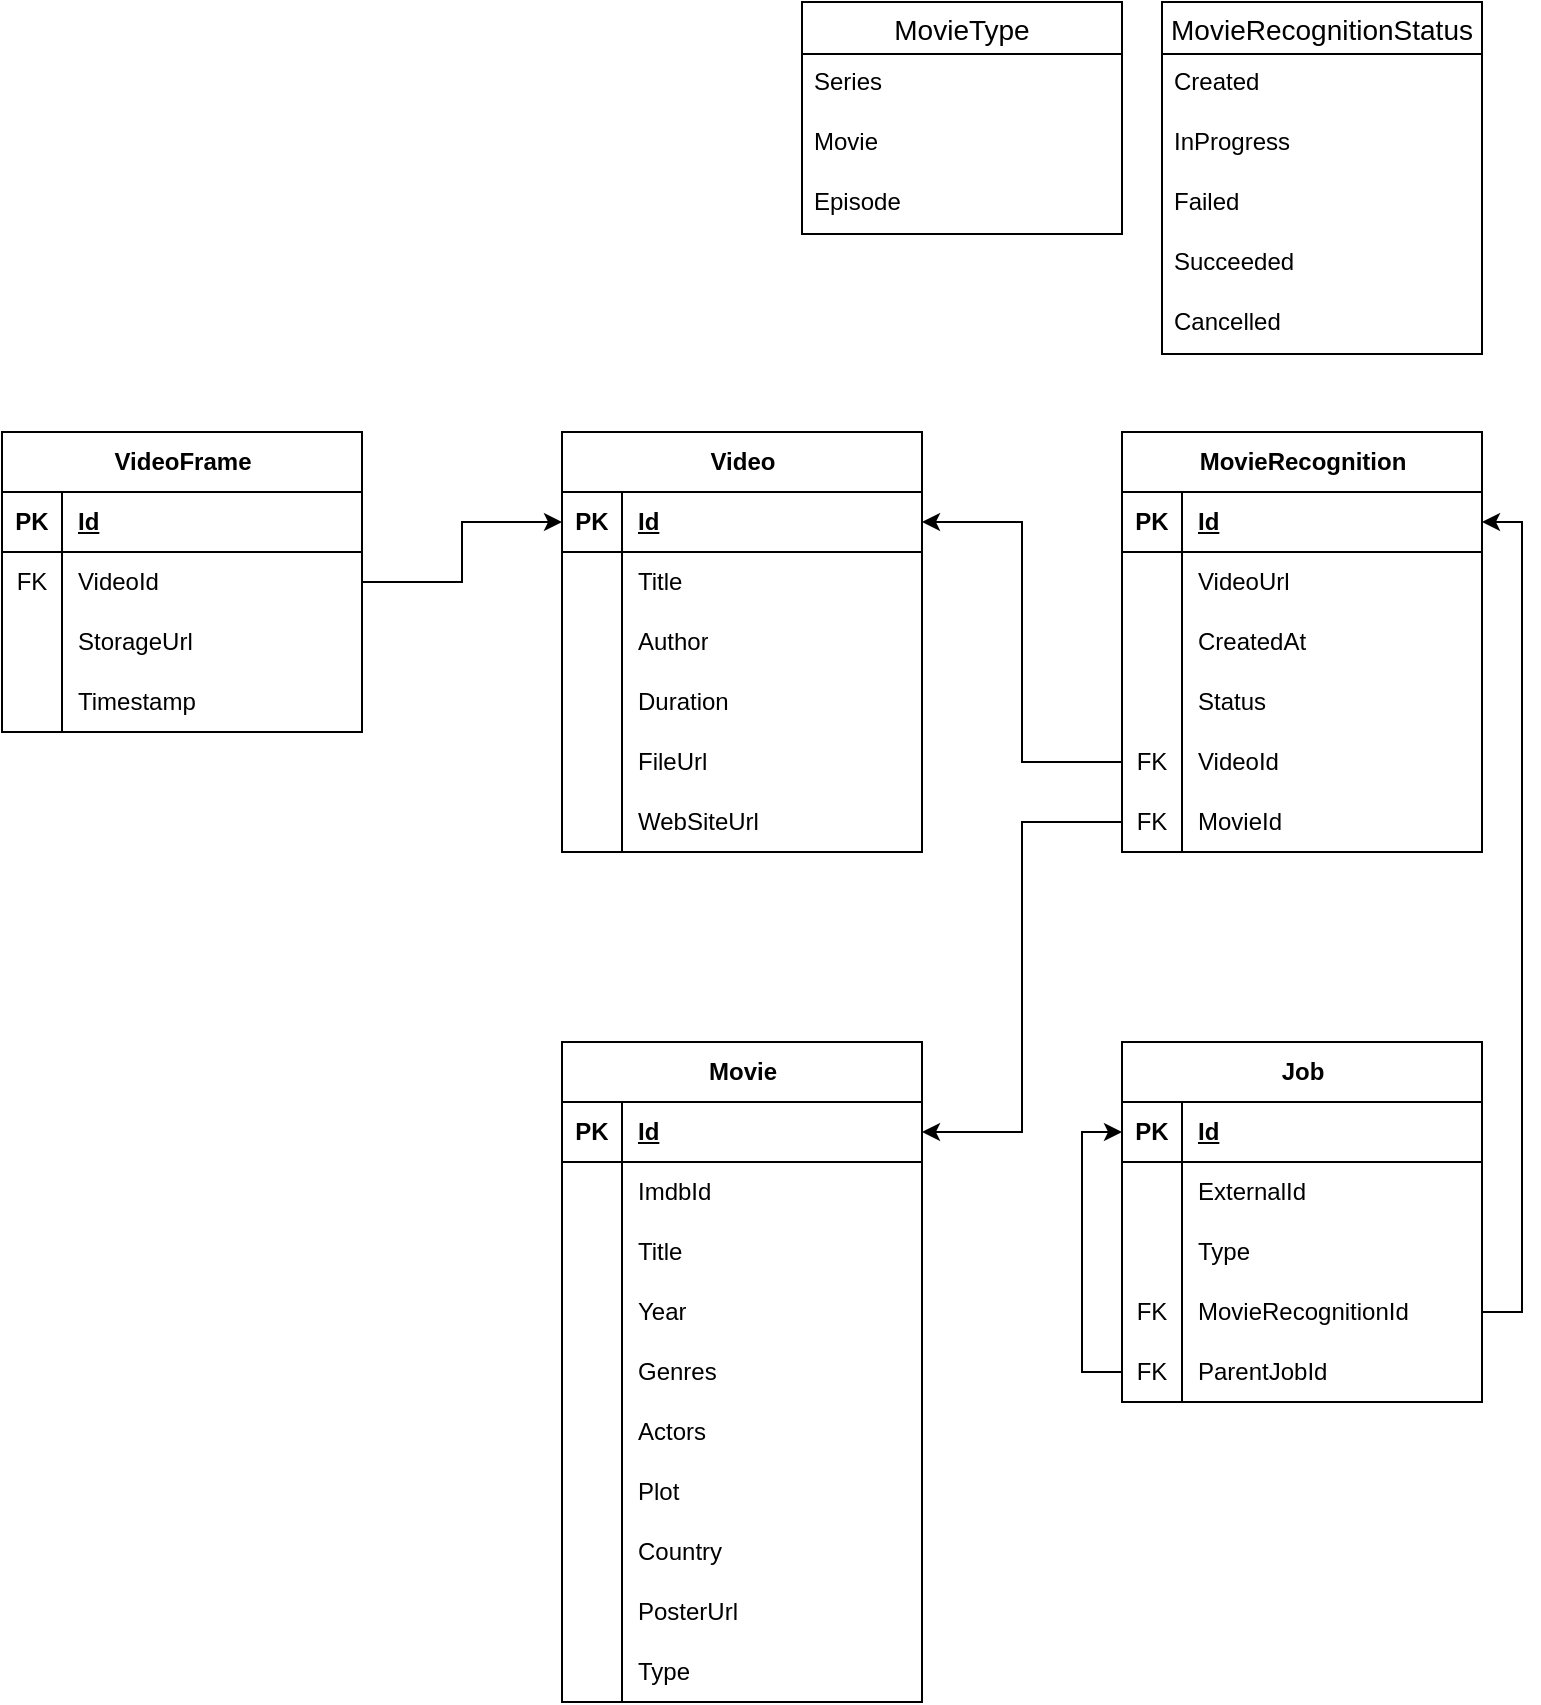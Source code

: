 <mxfile version="20.5.3" type="embed"><diagram name="Страница — 1" id="CAsgM6l40m8NJB2v-q05"><mxGraphModel dx="880" dy="710" grid="1" gridSize="10" guides="1" tooltips="1" connect="1" arrows="1" fold="1" page="1" pageScale="1" pageWidth="827" pageHeight="1169" math="0" shadow="0"><root><mxCell id="0"/><mxCell id="1" parent="0"/><mxCell id="mqxIXZLk6opkok2R7eWb-24" value="Video" style="shape=table;startSize=30;container=1;collapsible=1;childLayout=tableLayout;fixedRows=1;rowLines=0;fontStyle=1;align=center;resizeLast=1;html=1;" parent="1" vertex="1"><mxGeometry x="310" y="225" width="180" height="210" as="geometry"/></mxCell><mxCell id="mqxIXZLk6opkok2R7eWb-25" value="" style="shape=tableRow;horizontal=0;startSize=0;swimlaneHead=0;swimlaneBody=0;fillColor=none;collapsible=0;dropTarget=0;points=[[0,0.5],[1,0.5]];portConstraint=eastwest;top=0;left=0;right=0;bottom=1;" parent="mqxIXZLk6opkok2R7eWb-24" vertex="1"><mxGeometry y="30" width="180" height="30" as="geometry"/></mxCell><mxCell id="mqxIXZLk6opkok2R7eWb-26" value="PK" style="shape=partialRectangle;connectable=0;fillColor=none;top=0;left=0;bottom=0;right=0;fontStyle=1;overflow=hidden;whiteSpace=wrap;html=1;" parent="mqxIXZLk6opkok2R7eWb-25" vertex="1"><mxGeometry width="30" height="30" as="geometry"><mxRectangle width="30" height="30" as="alternateBounds"/></mxGeometry></mxCell><mxCell id="mqxIXZLk6opkok2R7eWb-27" value="Id" style="shape=partialRectangle;connectable=0;fillColor=none;top=0;left=0;bottom=0;right=0;align=left;spacingLeft=6;fontStyle=5;overflow=hidden;whiteSpace=wrap;html=1;" parent="mqxIXZLk6opkok2R7eWb-25" vertex="1"><mxGeometry x="30" width="150" height="30" as="geometry"><mxRectangle width="150" height="30" as="alternateBounds"/></mxGeometry></mxCell><mxCell id="mqxIXZLk6opkok2R7eWb-28" value="" style="shape=tableRow;horizontal=0;startSize=0;swimlaneHead=0;swimlaneBody=0;fillColor=none;collapsible=0;dropTarget=0;points=[[0,0.5],[1,0.5]];portConstraint=eastwest;top=0;left=0;right=0;bottom=0;" parent="mqxIXZLk6opkok2R7eWb-24" vertex="1"><mxGeometry y="60" width="180" height="30" as="geometry"/></mxCell><mxCell id="mqxIXZLk6opkok2R7eWb-29" value="" style="shape=partialRectangle;connectable=0;fillColor=none;top=0;left=0;bottom=0;right=0;editable=1;overflow=hidden;whiteSpace=wrap;html=1;" parent="mqxIXZLk6opkok2R7eWb-28" vertex="1"><mxGeometry width="30" height="30" as="geometry"><mxRectangle width="30" height="30" as="alternateBounds"/></mxGeometry></mxCell><mxCell id="mqxIXZLk6opkok2R7eWb-30" value="Title" style="shape=partialRectangle;connectable=0;fillColor=none;top=0;left=0;bottom=0;right=0;align=left;spacingLeft=6;overflow=hidden;whiteSpace=wrap;html=1;" parent="mqxIXZLk6opkok2R7eWb-28" vertex="1"><mxGeometry x="30" width="150" height="30" as="geometry"><mxRectangle width="150" height="30" as="alternateBounds"/></mxGeometry></mxCell><mxCell id="mqxIXZLk6opkok2R7eWb-31" value="" style="shape=tableRow;horizontal=0;startSize=0;swimlaneHead=0;swimlaneBody=0;fillColor=none;collapsible=0;dropTarget=0;points=[[0,0.5],[1,0.5]];portConstraint=eastwest;top=0;left=0;right=0;bottom=0;" parent="mqxIXZLk6opkok2R7eWb-24" vertex="1"><mxGeometry y="90" width="180" height="30" as="geometry"/></mxCell><mxCell id="mqxIXZLk6opkok2R7eWb-32" value="" style="shape=partialRectangle;connectable=0;fillColor=none;top=0;left=0;bottom=0;right=0;editable=1;overflow=hidden;whiteSpace=wrap;html=1;" parent="mqxIXZLk6opkok2R7eWb-31" vertex="1"><mxGeometry width="30" height="30" as="geometry"><mxRectangle width="30" height="30" as="alternateBounds"/></mxGeometry></mxCell><mxCell id="mqxIXZLk6opkok2R7eWb-33" value="Author" style="shape=partialRectangle;connectable=0;fillColor=none;top=0;left=0;bottom=0;right=0;align=left;spacingLeft=6;overflow=hidden;whiteSpace=wrap;html=1;" parent="mqxIXZLk6opkok2R7eWb-31" vertex="1"><mxGeometry x="30" width="150" height="30" as="geometry"><mxRectangle width="150" height="30" as="alternateBounds"/></mxGeometry></mxCell><mxCell id="mqxIXZLk6opkok2R7eWb-34" value="" style="shape=tableRow;horizontal=0;startSize=0;swimlaneHead=0;swimlaneBody=0;fillColor=none;collapsible=0;dropTarget=0;points=[[0,0.5],[1,0.5]];portConstraint=eastwest;top=0;left=0;right=0;bottom=0;" parent="mqxIXZLk6opkok2R7eWb-24" vertex="1"><mxGeometry y="120" width="180" height="30" as="geometry"/></mxCell><mxCell id="mqxIXZLk6opkok2R7eWb-35" value="" style="shape=partialRectangle;connectable=0;fillColor=none;top=0;left=0;bottom=0;right=0;editable=1;overflow=hidden;whiteSpace=wrap;html=1;" parent="mqxIXZLk6opkok2R7eWb-34" vertex="1"><mxGeometry width="30" height="30" as="geometry"><mxRectangle width="30" height="30" as="alternateBounds"/></mxGeometry></mxCell><mxCell id="mqxIXZLk6opkok2R7eWb-36" value="Duration" style="shape=partialRectangle;connectable=0;fillColor=none;top=0;left=0;bottom=0;right=0;align=left;spacingLeft=6;overflow=hidden;whiteSpace=wrap;html=1;" parent="mqxIXZLk6opkok2R7eWb-34" vertex="1"><mxGeometry x="30" width="150" height="30" as="geometry"><mxRectangle width="150" height="30" as="alternateBounds"/></mxGeometry></mxCell><mxCell id="mqxIXZLk6opkok2R7eWb-37" value="" style="shape=tableRow;horizontal=0;startSize=0;swimlaneHead=0;swimlaneBody=0;fillColor=none;collapsible=0;dropTarget=0;points=[[0,0.5],[1,0.5]];portConstraint=eastwest;top=0;left=0;right=0;bottom=0;" parent="mqxIXZLk6opkok2R7eWb-24" vertex="1"><mxGeometry y="150" width="180" height="30" as="geometry"/></mxCell><mxCell id="mqxIXZLk6opkok2R7eWb-38" value="" style="shape=partialRectangle;connectable=0;fillColor=none;top=0;left=0;bottom=0;right=0;editable=1;overflow=hidden;whiteSpace=wrap;html=1;" parent="mqxIXZLk6opkok2R7eWb-37" vertex="1"><mxGeometry width="30" height="30" as="geometry"><mxRectangle width="30" height="30" as="alternateBounds"/></mxGeometry></mxCell><mxCell id="mqxIXZLk6opkok2R7eWb-39" value="FileUrl" style="shape=partialRectangle;connectable=0;fillColor=none;top=0;left=0;bottom=0;right=0;align=left;spacingLeft=6;overflow=hidden;whiteSpace=wrap;html=1;" parent="mqxIXZLk6opkok2R7eWb-37" vertex="1"><mxGeometry x="30" width="150" height="30" as="geometry"><mxRectangle width="150" height="30" as="alternateBounds"/></mxGeometry></mxCell><mxCell id="mqxIXZLk6opkok2R7eWb-40" value="" style="shape=tableRow;horizontal=0;startSize=0;swimlaneHead=0;swimlaneBody=0;fillColor=none;collapsible=0;dropTarget=0;points=[[0,0.5],[1,0.5]];portConstraint=eastwest;top=0;left=0;right=0;bottom=0;" parent="mqxIXZLk6opkok2R7eWb-24" vertex="1"><mxGeometry y="180" width="180" height="30" as="geometry"/></mxCell><mxCell id="mqxIXZLk6opkok2R7eWb-41" value="" style="shape=partialRectangle;connectable=0;fillColor=none;top=0;left=0;bottom=0;right=0;editable=1;overflow=hidden;whiteSpace=wrap;html=1;" parent="mqxIXZLk6opkok2R7eWb-40" vertex="1"><mxGeometry width="30" height="30" as="geometry"><mxRectangle width="30" height="30" as="alternateBounds"/></mxGeometry></mxCell><mxCell id="mqxIXZLk6opkok2R7eWb-42" value="WebSiteUrl" style="shape=partialRectangle;connectable=0;fillColor=none;top=0;left=0;bottom=0;right=0;align=left;spacingLeft=6;overflow=hidden;whiteSpace=wrap;html=1;" parent="mqxIXZLk6opkok2R7eWb-40" vertex="1"><mxGeometry x="30" width="150" height="30" as="geometry"><mxRectangle width="150" height="30" as="alternateBounds"/></mxGeometry></mxCell><mxCell id="mqxIXZLk6opkok2R7eWb-1" value="MovieRecognition" style="shape=table;startSize=30;container=1;collapsible=1;childLayout=tableLayout;fixedRows=1;rowLines=0;fontStyle=1;align=center;resizeLast=1;html=1;" parent="1" vertex="1"><mxGeometry x="590" y="225" width="180" height="210" as="geometry"/></mxCell><mxCell id="mqxIXZLk6opkok2R7eWb-2" value="" style="shape=tableRow;horizontal=0;startSize=0;swimlaneHead=0;swimlaneBody=0;fillColor=none;collapsible=0;dropTarget=0;points=[[0,0.5],[1,0.5]];portConstraint=eastwest;top=0;left=0;right=0;bottom=1;" parent="mqxIXZLk6opkok2R7eWb-1" vertex="1"><mxGeometry y="30" width="180" height="30" as="geometry"/></mxCell><mxCell id="mqxIXZLk6opkok2R7eWb-3" value="PK" style="shape=partialRectangle;connectable=0;fillColor=none;top=0;left=0;bottom=0;right=0;fontStyle=1;overflow=hidden;whiteSpace=wrap;html=1;" parent="mqxIXZLk6opkok2R7eWb-2" vertex="1"><mxGeometry width="30" height="30" as="geometry"><mxRectangle width="30" height="30" as="alternateBounds"/></mxGeometry></mxCell><mxCell id="mqxIXZLk6opkok2R7eWb-4" value="Id" style="shape=partialRectangle;connectable=0;fillColor=none;top=0;left=0;bottom=0;right=0;align=left;spacingLeft=6;fontStyle=5;overflow=hidden;whiteSpace=wrap;html=1;" parent="mqxIXZLk6opkok2R7eWb-2" vertex="1"><mxGeometry x="30" width="150" height="30" as="geometry"><mxRectangle width="150" height="30" as="alternateBounds"/></mxGeometry></mxCell><mxCell id="mqxIXZLk6opkok2R7eWb-5" value="" style="shape=tableRow;horizontal=0;startSize=0;swimlaneHead=0;swimlaneBody=0;fillColor=none;collapsible=0;dropTarget=0;points=[[0,0.5],[1,0.5]];portConstraint=eastwest;top=0;left=0;right=0;bottom=0;" parent="mqxIXZLk6opkok2R7eWb-1" vertex="1"><mxGeometry y="60" width="180" height="30" as="geometry"/></mxCell><mxCell id="mqxIXZLk6opkok2R7eWb-6" value="" style="shape=partialRectangle;connectable=0;fillColor=none;top=0;left=0;bottom=0;right=0;editable=1;overflow=hidden;whiteSpace=wrap;html=1;" parent="mqxIXZLk6opkok2R7eWb-5" vertex="1"><mxGeometry width="30" height="30" as="geometry"><mxRectangle width="30" height="30" as="alternateBounds"/></mxGeometry></mxCell><mxCell id="mqxIXZLk6opkok2R7eWb-7" value="VideoUrl" style="shape=partialRectangle;connectable=0;fillColor=none;top=0;left=0;bottom=0;right=0;align=left;spacingLeft=6;overflow=hidden;whiteSpace=wrap;html=1;" parent="mqxIXZLk6opkok2R7eWb-5" vertex="1"><mxGeometry x="30" width="150" height="30" as="geometry"><mxRectangle width="150" height="30" as="alternateBounds"/></mxGeometry></mxCell><mxCell id="mqxIXZLk6opkok2R7eWb-8" value="" style="shape=tableRow;horizontal=0;startSize=0;swimlaneHead=0;swimlaneBody=0;fillColor=none;collapsible=0;dropTarget=0;points=[[0,0.5],[1,0.5]];portConstraint=eastwest;top=0;left=0;right=0;bottom=0;" parent="mqxIXZLk6opkok2R7eWb-1" vertex="1"><mxGeometry y="90" width="180" height="30" as="geometry"/></mxCell><mxCell id="mqxIXZLk6opkok2R7eWb-9" value="" style="shape=partialRectangle;connectable=0;fillColor=none;top=0;left=0;bottom=0;right=0;editable=1;overflow=hidden;whiteSpace=wrap;html=1;" parent="mqxIXZLk6opkok2R7eWb-8" vertex="1"><mxGeometry width="30" height="30" as="geometry"><mxRectangle width="30" height="30" as="alternateBounds"/></mxGeometry></mxCell><mxCell id="mqxIXZLk6opkok2R7eWb-10" value="CreatedAt" style="shape=partialRectangle;connectable=0;fillColor=none;top=0;left=0;bottom=0;right=0;align=left;spacingLeft=6;overflow=hidden;whiteSpace=wrap;html=1;" parent="mqxIXZLk6opkok2R7eWb-8" vertex="1"><mxGeometry x="30" width="150" height="30" as="geometry"><mxRectangle width="150" height="30" as="alternateBounds"/></mxGeometry></mxCell><mxCell id="mqxIXZLk6opkok2R7eWb-11" value="" style="shape=tableRow;horizontal=0;startSize=0;swimlaneHead=0;swimlaneBody=0;fillColor=none;collapsible=0;dropTarget=0;points=[[0,0.5],[1,0.5]];portConstraint=eastwest;top=0;left=0;right=0;bottom=0;" parent="mqxIXZLk6opkok2R7eWb-1" vertex="1"><mxGeometry y="120" width="180" height="30" as="geometry"/></mxCell><mxCell id="mqxIXZLk6opkok2R7eWb-12" value="" style="shape=partialRectangle;connectable=0;fillColor=none;top=0;left=0;bottom=0;right=0;editable=1;overflow=hidden;whiteSpace=wrap;html=1;" parent="mqxIXZLk6opkok2R7eWb-11" vertex="1"><mxGeometry width="30" height="30" as="geometry"><mxRectangle width="30" height="30" as="alternateBounds"/></mxGeometry></mxCell><mxCell id="mqxIXZLk6opkok2R7eWb-13" value="Status" style="shape=partialRectangle;connectable=0;fillColor=none;top=0;left=0;bottom=0;right=0;align=left;spacingLeft=6;overflow=hidden;whiteSpace=wrap;html=1;" parent="mqxIXZLk6opkok2R7eWb-11" vertex="1"><mxGeometry x="30" width="150" height="30" as="geometry"><mxRectangle width="150" height="30" as="alternateBounds"/></mxGeometry></mxCell><mxCell id="mqxIXZLk6opkok2R7eWb-43" value="" style="shape=tableRow;horizontal=0;startSize=0;swimlaneHead=0;swimlaneBody=0;fillColor=none;collapsible=0;dropTarget=0;points=[[0,0.5],[1,0.5]];portConstraint=eastwest;top=0;left=0;right=0;bottom=0;" parent="mqxIXZLk6opkok2R7eWb-1" vertex="1"><mxGeometry y="150" width="180" height="30" as="geometry"/></mxCell><mxCell id="mqxIXZLk6opkok2R7eWb-44" value="FK" style="shape=partialRectangle;connectable=0;fillColor=none;top=0;left=0;bottom=0;right=0;editable=1;overflow=hidden;whiteSpace=wrap;html=1;" parent="mqxIXZLk6opkok2R7eWb-43" vertex="1"><mxGeometry width="30" height="30" as="geometry"><mxRectangle width="30" height="30" as="alternateBounds"/></mxGeometry></mxCell><mxCell id="mqxIXZLk6opkok2R7eWb-45" value="VideoId" style="shape=partialRectangle;connectable=0;fillColor=none;top=0;left=0;bottom=0;right=0;align=left;spacingLeft=6;overflow=hidden;whiteSpace=wrap;html=1;" parent="mqxIXZLk6opkok2R7eWb-43" vertex="1"><mxGeometry x="30" width="150" height="30" as="geometry"><mxRectangle width="150" height="30" as="alternateBounds"/></mxGeometry></mxCell><mxCell id="mqxIXZLk6opkok2R7eWb-98" value="" style="shape=tableRow;horizontal=0;startSize=0;swimlaneHead=0;swimlaneBody=0;fillColor=none;collapsible=0;dropTarget=0;points=[[0,0.5],[1,0.5]];portConstraint=eastwest;top=0;left=0;right=0;bottom=0;" parent="mqxIXZLk6opkok2R7eWb-1" vertex="1"><mxGeometry y="180" width="180" height="30" as="geometry"/></mxCell><mxCell id="mqxIXZLk6opkok2R7eWb-99" value="FK" style="shape=partialRectangle;connectable=0;fillColor=none;top=0;left=0;bottom=0;right=0;editable=1;overflow=hidden;whiteSpace=wrap;html=1;" parent="mqxIXZLk6opkok2R7eWb-98" vertex="1"><mxGeometry width="30" height="30" as="geometry"><mxRectangle width="30" height="30" as="alternateBounds"/></mxGeometry></mxCell><mxCell id="mqxIXZLk6opkok2R7eWb-100" value="MovieId" style="shape=partialRectangle;connectable=0;fillColor=none;top=0;left=0;bottom=0;right=0;align=left;spacingLeft=6;overflow=hidden;whiteSpace=wrap;html=1;" parent="mqxIXZLk6opkok2R7eWb-98" vertex="1"><mxGeometry x="30" width="150" height="30" as="geometry"><mxRectangle width="150" height="30" as="alternateBounds"/></mxGeometry></mxCell><mxCell id="mqxIXZLk6opkok2R7eWb-14" value="MovieRecognitionStatus" style="swimlane;fontStyle=0;childLayout=stackLayout;horizontal=1;startSize=26;horizontalStack=0;resizeParent=1;resizeParentMax=0;resizeLast=0;collapsible=1;marginBottom=0;align=center;fontSize=14;" parent="1" vertex="1"><mxGeometry x="610" y="10" width="160" height="176" as="geometry"><mxRectangle x="585" y="100" width="190" height="30" as="alternateBounds"/></mxGeometry></mxCell><mxCell id="mqxIXZLk6opkok2R7eWb-15" value="Created" style="text;strokeColor=none;fillColor=none;spacingLeft=4;spacingRight=4;overflow=hidden;rotatable=0;points=[[0,0.5],[1,0.5]];portConstraint=eastwest;fontSize=12;whiteSpace=wrap;html=1;" parent="mqxIXZLk6opkok2R7eWb-14" vertex="1"><mxGeometry y="26" width="160" height="30" as="geometry"/></mxCell><mxCell id="mqxIXZLk6opkok2R7eWb-16" value="InProgress" style="text;strokeColor=none;fillColor=none;spacingLeft=4;spacingRight=4;overflow=hidden;rotatable=0;points=[[0,0.5],[1,0.5]];portConstraint=eastwest;fontSize=12;whiteSpace=wrap;html=1;" parent="mqxIXZLk6opkok2R7eWb-14" vertex="1"><mxGeometry y="56" width="160" height="30" as="geometry"/></mxCell><mxCell id="mqxIXZLk6opkok2R7eWb-17" value="Failed" style="text;strokeColor=none;fillColor=none;spacingLeft=4;spacingRight=4;overflow=hidden;rotatable=0;points=[[0,0.5],[1,0.5]];portConstraint=eastwest;fontSize=12;whiteSpace=wrap;html=1;" parent="mqxIXZLk6opkok2R7eWb-14" vertex="1"><mxGeometry y="86" width="160" height="30" as="geometry"/></mxCell><mxCell id="mqxIXZLk6opkok2R7eWb-18" value="Succeeded" style="text;strokeColor=none;fillColor=none;spacingLeft=4;spacingRight=4;overflow=hidden;rotatable=0;points=[[0,0.5],[1,0.5]];portConstraint=eastwest;fontSize=12;whiteSpace=wrap;html=1;" parent="mqxIXZLk6opkok2R7eWb-14" vertex="1"><mxGeometry y="116" width="160" height="30" as="geometry"/></mxCell><mxCell id="mqxIXZLk6opkok2R7eWb-19" value="Cancelled" style="text;strokeColor=none;fillColor=none;spacingLeft=4;spacingRight=4;overflow=hidden;rotatable=0;points=[[0,0.5],[1,0.5]];portConstraint=eastwest;fontSize=12;whiteSpace=wrap;html=1;" parent="mqxIXZLk6opkok2R7eWb-14" vertex="1"><mxGeometry y="146" width="160" height="30" as="geometry"/></mxCell><mxCell id="mqxIXZLk6opkok2R7eWb-46" style="edgeStyle=orthogonalEdgeStyle;rounded=0;orthogonalLoop=1;jettySize=auto;html=1;exitX=0;exitY=0.5;exitDx=0;exitDy=0;entryX=1;entryY=0.5;entryDx=0;entryDy=0;" parent="1" source="mqxIXZLk6opkok2R7eWb-43" target="mqxIXZLk6opkok2R7eWb-25" edge="1"><mxGeometry relative="1" as="geometry"/></mxCell><mxCell id="mqxIXZLk6opkok2R7eWb-47" value="VideoFrame" style="shape=table;startSize=30;container=1;collapsible=1;childLayout=tableLayout;fixedRows=1;rowLines=0;fontStyle=1;align=center;resizeLast=1;html=1;" parent="1" vertex="1"><mxGeometry x="30" y="225" width="180" height="150" as="geometry"/></mxCell><mxCell id="mqxIXZLk6opkok2R7eWb-48" value="" style="shape=tableRow;horizontal=0;startSize=0;swimlaneHead=0;swimlaneBody=0;fillColor=none;collapsible=0;dropTarget=0;points=[[0,0.5],[1,0.5]];portConstraint=eastwest;top=0;left=0;right=0;bottom=1;" parent="mqxIXZLk6opkok2R7eWb-47" vertex="1"><mxGeometry y="30" width="180" height="30" as="geometry"/></mxCell><mxCell id="mqxIXZLk6opkok2R7eWb-49" value="PK" style="shape=partialRectangle;connectable=0;fillColor=none;top=0;left=0;bottom=0;right=0;fontStyle=1;overflow=hidden;whiteSpace=wrap;html=1;" parent="mqxIXZLk6opkok2R7eWb-48" vertex="1"><mxGeometry width="30" height="30" as="geometry"><mxRectangle width="30" height="30" as="alternateBounds"/></mxGeometry></mxCell><mxCell id="mqxIXZLk6opkok2R7eWb-50" value="Id" style="shape=partialRectangle;connectable=0;fillColor=none;top=0;left=0;bottom=0;right=0;align=left;spacingLeft=6;fontStyle=5;overflow=hidden;whiteSpace=wrap;html=1;" parent="mqxIXZLk6opkok2R7eWb-48" vertex="1"><mxGeometry x="30" width="150" height="30" as="geometry"><mxRectangle width="150" height="30" as="alternateBounds"/></mxGeometry></mxCell><mxCell id="mqxIXZLk6opkok2R7eWb-51" value="" style="shape=tableRow;horizontal=0;startSize=0;swimlaneHead=0;swimlaneBody=0;fillColor=none;collapsible=0;dropTarget=0;points=[[0,0.5],[1,0.5]];portConstraint=eastwest;top=0;left=0;right=0;bottom=0;" parent="mqxIXZLk6opkok2R7eWb-47" vertex="1"><mxGeometry y="60" width="180" height="30" as="geometry"/></mxCell><mxCell id="mqxIXZLk6opkok2R7eWb-52" value="FK" style="shape=partialRectangle;connectable=0;fillColor=none;top=0;left=0;bottom=0;right=0;editable=1;overflow=hidden;whiteSpace=wrap;html=1;" parent="mqxIXZLk6opkok2R7eWb-51" vertex="1"><mxGeometry width="30" height="30" as="geometry"><mxRectangle width="30" height="30" as="alternateBounds"/></mxGeometry></mxCell><mxCell id="mqxIXZLk6opkok2R7eWb-53" value="VideoId" style="shape=partialRectangle;connectable=0;fillColor=none;top=0;left=0;bottom=0;right=0;align=left;spacingLeft=6;overflow=hidden;whiteSpace=wrap;html=1;" parent="mqxIXZLk6opkok2R7eWb-51" vertex="1"><mxGeometry x="30" width="150" height="30" as="geometry"><mxRectangle width="150" height="30" as="alternateBounds"/></mxGeometry></mxCell><mxCell id="mqxIXZLk6opkok2R7eWb-54" value="" style="shape=tableRow;horizontal=0;startSize=0;swimlaneHead=0;swimlaneBody=0;fillColor=none;collapsible=0;dropTarget=0;points=[[0,0.5],[1,0.5]];portConstraint=eastwest;top=0;left=0;right=0;bottom=0;" parent="mqxIXZLk6opkok2R7eWb-47" vertex="1"><mxGeometry y="90" width="180" height="30" as="geometry"/></mxCell><mxCell id="mqxIXZLk6opkok2R7eWb-55" value="" style="shape=partialRectangle;connectable=0;fillColor=none;top=0;left=0;bottom=0;right=0;editable=1;overflow=hidden;whiteSpace=wrap;html=1;" parent="mqxIXZLk6opkok2R7eWb-54" vertex="1"><mxGeometry width="30" height="30" as="geometry"><mxRectangle width="30" height="30" as="alternateBounds"/></mxGeometry></mxCell><mxCell id="mqxIXZLk6opkok2R7eWb-56" value="StorageUrl" style="shape=partialRectangle;connectable=0;fillColor=none;top=0;left=0;bottom=0;right=0;align=left;spacingLeft=6;overflow=hidden;whiteSpace=wrap;html=1;" parent="mqxIXZLk6opkok2R7eWb-54" vertex="1"><mxGeometry x="30" width="150" height="30" as="geometry"><mxRectangle width="150" height="30" as="alternateBounds"/></mxGeometry></mxCell><mxCell id="mqxIXZLk6opkok2R7eWb-57" value="" style="shape=tableRow;horizontal=0;startSize=0;swimlaneHead=0;swimlaneBody=0;fillColor=none;collapsible=0;dropTarget=0;points=[[0,0.5],[1,0.5]];portConstraint=eastwest;top=0;left=0;right=0;bottom=0;" parent="mqxIXZLk6opkok2R7eWb-47" vertex="1"><mxGeometry y="120" width="180" height="30" as="geometry"/></mxCell><mxCell id="mqxIXZLk6opkok2R7eWb-58" value="" style="shape=partialRectangle;connectable=0;fillColor=none;top=0;left=0;bottom=0;right=0;editable=1;overflow=hidden;whiteSpace=wrap;html=1;" parent="mqxIXZLk6opkok2R7eWb-57" vertex="1"><mxGeometry width="30" height="30" as="geometry"><mxRectangle width="30" height="30" as="alternateBounds"/></mxGeometry></mxCell><mxCell id="mqxIXZLk6opkok2R7eWb-59" value="Timestamp" style="shape=partialRectangle;connectable=0;fillColor=none;top=0;left=0;bottom=0;right=0;align=left;spacingLeft=6;overflow=hidden;whiteSpace=wrap;html=1;" parent="mqxIXZLk6opkok2R7eWb-57" vertex="1"><mxGeometry x="30" width="150" height="30" as="geometry"><mxRectangle width="150" height="30" as="alternateBounds"/></mxGeometry></mxCell><mxCell id="mqxIXZLk6opkok2R7eWb-62" style="edgeStyle=orthogonalEdgeStyle;rounded=0;orthogonalLoop=1;jettySize=auto;html=1;exitX=1;exitY=0.5;exitDx=0;exitDy=0;entryX=0;entryY=0.5;entryDx=0;entryDy=0;" parent="1" source="mqxIXZLk6opkok2R7eWb-51" target="mqxIXZLk6opkok2R7eWb-25" edge="1"><mxGeometry relative="1" as="geometry"/></mxCell><mxCell id="mqxIXZLk6opkok2R7eWb-63" value="Movie" style="shape=table;startSize=30;container=1;collapsible=1;childLayout=tableLayout;fixedRows=1;rowLines=0;fontStyle=1;align=center;resizeLast=1;html=1;" parent="1" vertex="1"><mxGeometry x="310" y="530" width="180" height="330" as="geometry"/></mxCell><mxCell id="mqxIXZLk6opkok2R7eWb-64" value="" style="shape=tableRow;horizontal=0;startSize=0;swimlaneHead=0;swimlaneBody=0;fillColor=none;collapsible=0;dropTarget=0;points=[[0,0.5],[1,0.5]];portConstraint=eastwest;top=0;left=0;right=0;bottom=1;" parent="mqxIXZLk6opkok2R7eWb-63" vertex="1"><mxGeometry y="30" width="180" height="30" as="geometry"/></mxCell><mxCell id="mqxIXZLk6opkok2R7eWb-65" value="PK" style="shape=partialRectangle;connectable=0;fillColor=none;top=0;left=0;bottom=0;right=0;fontStyle=1;overflow=hidden;whiteSpace=wrap;html=1;" parent="mqxIXZLk6opkok2R7eWb-64" vertex="1"><mxGeometry width="30" height="30" as="geometry"><mxRectangle width="30" height="30" as="alternateBounds"/></mxGeometry></mxCell><mxCell id="mqxIXZLk6opkok2R7eWb-66" value="Id" style="shape=partialRectangle;connectable=0;fillColor=none;top=0;left=0;bottom=0;right=0;align=left;spacingLeft=6;fontStyle=5;overflow=hidden;whiteSpace=wrap;html=1;" parent="mqxIXZLk6opkok2R7eWb-64" vertex="1"><mxGeometry x="30" width="150" height="30" as="geometry"><mxRectangle width="150" height="30" as="alternateBounds"/></mxGeometry></mxCell><mxCell id="mqxIXZLk6opkok2R7eWb-67" value="" style="shape=tableRow;horizontal=0;startSize=0;swimlaneHead=0;swimlaneBody=0;fillColor=none;collapsible=0;dropTarget=0;points=[[0,0.5],[1,0.5]];portConstraint=eastwest;top=0;left=0;right=0;bottom=0;" parent="mqxIXZLk6opkok2R7eWb-63" vertex="1"><mxGeometry y="60" width="180" height="30" as="geometry"/></mxCell><mxCell id="mqxIXZLk6opkok2R7eWb-68" value="" style="shape=partialRectangle;connectable=0;fillColor=none;top=0;left=0;bottom=0;right=0;editable=1;overflow=hidden;whiteSpace=wrap;html=1;" parent="mqxIXZLk6opkok2R7eWb-67" vertex="1"><mxGeometry width="30" height="30" as="geometry"><mxRectangle width="30" height="30" as="alternateBounds"/></mxGeometry></mxCell><mxCell id="mqxIXZLk6opkok2R7eWb-69" value="ImdbId" style="shape=partialRectangle;connectable=0;fillColor=none;top=0;left=0;bottom=0;right=0;align=left;spacingLeft=6;overflow=hidden;whiteSpace=wrap;html=1;" parent="mqxIXZLk6opkok2R7eWb-67" vertex="1"><mxGeometry x="30" width="150" height="30" as="geometry"><mxRectangle width="150" height="30" as="alternateBounds"/></mxGeometry></mxCell><mxCell id="mqxIXZLk6opkok2R7eWb-70" value="" style="shape=tableRow;horizontal=0;startSize=0;swimlaneHead=0;swimlaneBody=0;fillColor=none;collapsible=0;dropTarget=0;points=[[0,0.5],[1,0.5]];portConstraint=eastwest;top=0;left=0;right=0;bottom=0;" parent="mqxIXZLk6opkok2R7eWb-63" vertex="1"><mxGeometry y="90" width="180" height="30" as="geometry"/></mxCell><mxCell id="mqxIXZLk6opkok2R7eWb-71" value="" style="shape=partialRectangle;connectable=0;fillColor=none;top=0;left=0;bottom=0;right=0;editable=1;overflow=hidden;whiteSpace=wrap;html=1;" parent="mqxIXZLk6opkok2R7eWb-70" vertex="1"><mxGeometry width="30" height="30" as="geometry"><mxRectangle width="30" height="30" as="alternateBounds"/></mxGeometry></mxCell><mxCell id="mqxIXZLk6opkok2R7eWb-72" value="Title" style="shape=partialRectangle;connectable=0;fillColor=none;top=0;left=0;bottom=0;right=0;align=left;spacingLeft=6;overflow=hidden;whiteSpace=wrap;html=1;" parent="mqxIXZLk6opkok2R7eWb-70" vertex="1"><mxGeometry x="30" width="150" height="30" as="geometry"><mxRectangle width="150" height="30" as="alternateBounds"/></mxGeometry></mxCell><mxCell id="mqxIXZLk6opkok2R7eWb-73" value="" style="shape=tableRow;horizontal=0;startSize=0;swimlaneHead=0;swimlaneBody=0;fillColor=none;collapsible=0;dropTarget=0;points=[[0,0.5],[1,0.5]];portConstraint=eastwest;top=0;left=0;right=0;bottom=0;" parent="mqxIXZLk6opkok2R7eWb-63" vertex="1"><mxGeometry y="120" width="180" height="30" as="geometry"/></mxCell><mxCell id="mqxIXZLk6opkok2R7eWb-74" value="" style="shape=partialRectangle;connectable=0;fillColor=none;top=0;left=0;bottom=0;right=0;editable=1;overflow=hidden;whiteSpace=wrap;html=1;" parent="mqxIXZLk6opkok2R7eWb-73" vertex="1"><mxGeometry width="30" height="30" as="geometry"><mxRectangle width="30" height="30" as="alternateBounds"/></mxGeometry></mxCell><mxCell id="mqxIXZLk6opkok2R7eWb-75" value="Year" style="shape=partialRectangle;connectable=0;fillColor=none;top=0;left=0;bottom=0;right=0;align=left;spacingLeft=6;overflow=hidden;whiteSpace=wrap;html=1;" parent="mqxIXZLk6opkok2R7eWb-73" vertex="1"><mxGeometry x="30" width="150" height="30" as="geometry"><mxRectangle width="150" height="30" as="alternateBounds"/></mxGeometry></mxCell><mxCell id="mqxIXZLk6opkok2R7eWb-76" value="" style="shape=tableRow;horizontal=0;startSize=0;swimlaneHead=0;swimlaneBody=0;fillColor=none;collapsible=0;dropTarget=0;points=[[0,0.5],[1,0.5]];portConstraint=eastwest;top=0;left=0;right=0;bottom=0;" parent="mqxIXZLk6opkok2R7eWb-63" vertex="1"><mxGeometry y="150" width="180" height="30" as="geometry"/></mxCell><mxCell id="mqxIXZLk6opkok2R7eWb-77" value="" style="shape=partialRectangle;connectable=0;fillColor=none;top=0;left=0;bottom=0;right=0;editable=1;overflow=hidden;whiteSpace=wrap;html=1;" parent="mqxIXZLk6opkok2R7eWb-76" vertex="1"><mxGeometry width="30" height="30" as="geometry"><mxRectangle width="30" height="30" as="alternateBounds"/></mxGeometry></mxCell><mxCell id="mqxIXZLk6opkok2R7eWb-78" value="Genres" style="shape=partialRectangle;connectable=0;fillColor=none;top=0;left=0;bottom=0;right=0;align=left;spacingLeft=6;overflow=hidden;whiteSpace=wrap;html=1;" parent="mqxIXZLk6opkok2R7eWb-76" vertex="1"><mxGeometry x="30" width="150" height="30" as="geometry"><mxRectangle width="150" height="30" as="alternateBounds"/></mxGeometry></mxCell><mxCell id="mqxIXZLk6opkok2R7eWb-79" value="" style="shape=tableRow;horizontal=0;startSize=0;swimlaneHead=0;swimlaneBody=0;fillColor=none;collapsible=0;dropTarget=0;points=[[0,0.5],[1,0.5]];portConstraint=eastwest;top=0;left=0;right=0;bottom=0;" parent="mqxIXZLk6opkok2R7eWb-63" vertex="1"><mxGeometry y="180" width="180" height="30" as="geometry"/></mxCell><mxCell id="mqxIXZLk6opkok2R7eWb-80" value="" style="shape=partialRectangle;connectable=0;fillColor=none;top=0;left=0;bottom=0;right=0;editable=1;overflow=hidden;whiteSpace=wrap;html=1;" parent="mqxIXZLk6opkok2R7eWb-79" vertex="1"><mxGeometry width="30" height="30" as="geometry"><mxRectangle width="30" height="30" as="alternateBounds"/></mxGeometry></mxCell><mxCell id="mqxIXZLk6opkok2R7eWb-81" value="Actors" style="shape=partialRectangle;connectable=0;fillColor=none;top=0;left=0;bottom=0;right=0;align=left;spacingLeft=6;overflow=hidden;whiteSpace=wrap;html=1;" parent="mqxIXZLk6opkok2R7eWb-79" vertex="1"><mxGeometry x="30" width="150" height="30" as="geometry"><mxRectangle width="150" height="30" as="alternateBounds"/></mxGeometry></mxCell><mxCell id="mqxIXZLk6opkok2R7eWb-82" value="" style="shape=tableRow;horizontal=0;startSize=0;swimlaneHead=0;swimlaneBody=0;fillColor=none;collapsible=0;dropTarget=0;points=[[0,0.5],[1,0.5]];portConstraint=eastwest;top=0;left=0;right=0;bottom=0;" parent="mqxIXZLk6opkok2R7eWb-63" vertex="1"><mxGeometry y="210" width="180" height="30" as="geometry"/></mxCell><mxCell id="mqxIXZLk6opkok2R7eWb-83" value="" style="shape=partialRectangle;connectable=0;fillColor=none;top=0;left=0;bottom=0;right=0;editable=1;overflow=hidden;whiteSpace=wrap;html=1;" parent="mqxIXZLk6opkok2R7eWb-82" vertex="1"><mxGeometry width="30" height="30" as="geometry"><mxRectangle width="30" height="30" as="alternateBounds"/></mxGeometry></mxCell><mxCell id="mqxIXZLk6opkok2R7eWb-84" value="Plot" style="shape=partialRectangle;connectable=0;fillColor=none;top=0;left=0;bottom=0;right=0;align=left;spacingLeft=6;overflow=hidden;whiteSpace=wrap;html=1;" parent="mqxIXZLk6opkok2R7eWb-82" vertex="1"><mxGeometry x="30" width="150" height="30" as="geometry"><mxRectangle width="150" height="30" as="alternateBounds"/></mxGeometry></mxCell><mxCell id="mqxIXZLk6opkok2R7eWb-85" value="" style="shape=tableRow;horizontal=0;startSize=0;swimlaneHead=0;swimlaneBody=0;fillColor=none;collapsible=0;dropTarget=0;points=[[0,0.5],[1,0.5]];portConstraint=eastwest;top=0;left=0;right=0;bottom=0;" parent="mqxIXZLk6opkok2R7eWb-63" vertex="1"><mxGeometry y="240" width="180" height="30" as="geometry"/></mxCell><mxCell id="mqxIXZLk6opkok2R7eWb-86" value="" style="shape=partialRectangle;connectable=0;fillColor=none;top=0;left=0;bottom=0;right=0;editable=1;overflow=hidden;whiteSpace=wrap;html=1;" parent="mqxIXZLk6opkok2R7eWb-85" vertex="1"><mxGeometry width="30" height="30" as="geometry"><mxRectangle width="30" height="30" as="alternateBounds"/></mxGeometry></mxCell><mxCell id="mqxIXZLk6opkok2R7eWb-87" value="Country" style="shape=partialRectangle;connectable=0;fillColor=none;top=0;left=0;bottom=0;right=0;align=left;spacingLeft=6;overflow=hidden;whiteSpace=wrap;html=1;" parent="mqxIXZLk6opkok2R7eWb-85" vertex="1"><mxGeometry x="30" width="150" height="30" as="geometry"><mxRectangle width="150" height="30" as="alternateBounds"/></mxGeometry></mxCell><mxCell id="mqxIXZLk6opkok2R7eWb-88" value="" style="shape=tableRow;horizontal=0;startSize=0;swimlaneHead=0;swimlaneBody=0;fillColor=none;collapsible=0;dropTarget=0;points=[[0,0.5],[1,0.5]];portConstraint=eastwest;top=0;left=0;right=0;bottom=0;" parent="mqxIXZLk6opkok2R7eWb-63" vertex="1"><mxGeometry y="270" width="180" height="30" as="geometry"/></mxCell><mxCell id="mqxIXZLk6opkok2R7eWb-89" value="" style="shape=partialRectangle;connectable=0;fillColor=none;top=0;left=0;bottom=0;right=0;editable=1;overflow=hidden;whiteSpace=wrap;html=1;" parent="mqxIXZLk6opkok2R7eWb-88" vertex="1"><mxGeometry width="30" height="30" as="geometry"><mxRectangle width="30" height="30" as="alternateBounds"/></mxGeometry></mxCell><mxCell id="mqxIXZLk6opkok2R7eWb-90" value="PosterUrl" style="shape=partialRectangle;connectable=0;fillColor=none;top=0;left=0;bottom=0;right=0;align=left;spacingLeft=6;overflow=hidden;whiteSpace=wrap;html=1;" parent="mqxIXZLk6opkok2R7eWb-88" vertex="1"><mxGeometry x="30" width="150" height="30" as="geometry"><mxRectangle width="150" height="30" as="alternateBounds"/></mxGeometry></mxCell><mxCell id="mqxIXZLk6opkok2R7eWb-91" value="" style="shape=tableRow;horizontal=0;startSize=0;swimlaneHead=0;swimlaneBody=0;fillColor=none;collapsible=0;dropTarget=0;points=[[0,0.5],[1,0.5]];portConstraint=eastwest;top=0;left=0;right=0;bottom=0;" parent="mqxIXZLk6opkok2R7eWb-63" vertex="1"><mxGeometry y="300" width="180" height="30" as="geometry"/></mxCell><mxCell id="mqxIXZLk6opkok2R7eWb-92" value="" style="shape=partialRectangle;connectable=0;fillColor=none;top=0;left=0;bottom=0;right=0;editable=1;overflow=hidden;whiteSpace=wrap;html=1;" parent="mqxIXZLk6opkok2R7eWb-91" vertex="1"><mxGeometry width="30" height="30" as="geometry"><mxRectangle width="30" height="30" as="alternateBounds"/></mxGeometry></mxCell><mxCell id="mqxIXZLk6opkok2R7eWb-93" value="Type" style="shape=partialRectangle;connectable=0;fillColor=none;top=0;left=0;bottom=0;right=0;align=left;spacingLeft=6;overflow=hidden;whiteSpace=wrap;html=1;" parent="mqxIXZLk6opkok2R7eWb-91" vertex="1"><mxGeometry x="30" width="150" height="30" as="geometry"><mxRectangle width="150" height="30" as="alternateBounds"/></mxGeometry></mxCell><mxCell id="mqxIXZLk6opkok2R7eWb-94" value="MovieType" style="swimlane;fontStyle=0;childLayout=stackLayout;horizontal=1;startSize=26;horizontalStack=0;resizeParent=1;resizeParentMax=0;resizeLast=0;collapsible=1;marginBottom=0;align=center;fontSize=14;" parent="1" vertex="1"><mxGeometry x="430" y="10" width="160" height="116" as="geometry"><mxRectangle x="620" y="140" width="110" height="30" as="alternateBounds"/></mxGeometry></mxCell><mxCell id="mqxIXZLk6opkok2R7eWb-95" value="Series" style="text;strokeColor=none;fillColor=none;spacingLeft=4;spacingRight=4;overflow=hidden;rotatable=0;points=[[0,0.5],[1,0.5]];portConstraint=eastwest;fontSize=12;whiteSpace=wrap;html=1;" parent="mqxIXZLk6opkok2R7eWb-94" vertex="1"><mxGeometry y="26" width="160" height="30" as="geometry"/></mxCell><mxCell id="mqxIXZLk6opkok2R7eWb-96" value="Movie" style="text;strokeColor=none;fillColor=none;spacingLeft=4;spacingRight=4;overflow=hidden;rotatable=0;points=[[0,0.5],[1,0.5]];portConstraint=eastwest;fontSize=12;whiteSpace=wrap;html=1;" parent="mqxIXZLk6opkok2R7eWb-94" vertex="1"><mxGeometry y="56" width="160" height="30" as="geometry"/></mxCell><mxCell id="mqxIXZLk6opkok2R7eWb-97" value="Episode" style="text;strokeColor=none;fillColor=none;spacingLeft=4;spacingRight=4;overflow=hidden;rotatable=0;points=[[0,0.5],[1,0.5]];portConstraint=eastwest;fontSize=12;whiteSpace=wrap;html=1;" parent="mqxIXZLk6opkok2R7eWb-94" vertex="1"><mxGeometry y="86" width="160" height="30" as="geometry"/></mxCell><mxCell id="mqxIXZLk6opkok2R7eWb-101" style="edgeStyle=orthogonalEdgeStyle;rounded=0;orthogonalLoop=1;jettySize=auto;html=1;exitX=0;exitY=0.5;exitDx=0;exitDy=0;entryX=1;entryY=0.5;entryDx=0;entryDy=0;" parent="1" source="mqxIXZLk6opkok2R7eWb-98" target="mqxIXZLk6opkok2R7eWb-64" edge="1"><mxGeometry relative="1" as="geometry"/></mxCell><mxCell id="mqxIXZLk6opkok2R7eWb-102" value="Job" style="shape=table;startSize=30;container=1;collapsible=1;childLayout=tableLayout;fixedRows=1;rowLines=0;fontStyle=1;align=center;resizeLast=1;html=1;" parent="1" vertex="1"><mxGeometry x="590" y="530" width="180" height="180" as="geometry"/></mxCell><mxCell id="mqxIXZLk6opkok2R7eWb-103" value="" style="shape=tableRow;horizontal=0;startSize=0;swimlaneHead=0;swimlaneBody=0;fillColor=none;collapsible=0;dropTarget=0;points=[[0,0.5],[1,0.5]];portConstraint=eastwest;top=0;left=0;right=0;bottom=1;" parent="mqxIXZLk6opkok2R7eWb-102" vertex="1"><mxGeometry y="30" width="180" height="30" as="geometry"/></mxCell><mxCell id="mqxIXZLk6opkok2R7eWb-104" value="PK" style="shape=partialRectangle;connectable=0;fillColor=none;top=0;left=0;bottom=0;right=0;fontStyle=1;overflow=hidden;whiteSpace=wrap;html=1;" parent="mqxIXZLk6opkok2R7eWb-103" vertex="1"><mxGeometry width="30" height="30" as="geometry"><mxRectangle width="30" height="30" as="alternateBounds"/></mxGeometry></mxCell><mxCell id="mqxIXZLk6opkok2R7eWb-105" value="Id" style="shape=partialRectangle;connectable=0;fillColor=none;top=0;left=0;bottom=0;right=0;align=left;spacingLeft=6;fontStyle=5;overflow=hidden;whiteSpace=wrap;html=1;" parent="mqxIXZLk6opkok2R7eWb-103" vertex="1"><mxGeometry x="30" width="150" height="30" as="geometry"><mxRectangle width="150" height="30" as="alternateBounds"/></mxGeometry></mxCell><mxCell id="mqxIXZLk6opkok2R7eWb-106" value="" style="shape=tableRow;horizontal=0;startSize=0;swimlaneHead=0;swimlaneBody=0;fillColor=none;collapsible=0;dropTarget=0;points=[[0,0.5],[1,0.5]];portConstraint=eastwest;top=0;left=0;right=0;bottom=0;" parent="mqxIXZLk6opkok2R7eWb-102" vertex="1"><mxGeometry y="60" width="180" height="30" as="geometry"/></mxCell><mxCell id="mqxIXZLk6opkok2R7eWb-107" value="" style="shape=partialRectangle;connectable=0;fillColor=none;top=0;left=0;bottom=0;right=0;editable=1;overflow=hidden;whiteSpace=wrap;html=1;" parent="mqxIXZLk6opkok2R7eWb-106" vertex="1"><mxGeometry width="30" height="30" as="geometry"><mxRectangle width="30" height="30" as="alternateBounds"/></mxGeometry></mxCell><mxCell id="mqxIXZLk6opkok2R7eWb-108" value="ExternalId" style="shape=partialRectangle;connectable=0;fillColor=none;top=0;left=0;bottom=0;right=0;align=left;spacingLeft=6;overflow=hidden;whiteSpace=wrap;html=1;" parent="mqxIXZLk6opkok2R7eWb-106" vertex="1"><mxGeometry x="30" width="150" height="30" as="geometry"><mxRectangle width="150" height="30" as="alternateBounds"/></mxGeometry></mxCell><mxCell id="mqxIXZLk6opkok2R7eWb-109" value="" style="shape=tableRow;horizontal=0;startSize=0;swimlaneHead=0;swimlaneBody=0;fillColor=none;collapsible=0;dropTarget=0;points=[[0,0.5],[1,0.5]];portConstraint=eastwest;top=0;left=0;right=0;bottom=0;" parent="mqxIXZLk6opkok2R7eWb-102" vertex="1"><mxGeometry y="90" width="180" height="30" as="geometry"/></mxCell><mxCell id="mqxIXZLk6opkok2R7eWb-110" value="" style="shape=partialRectangle;connectable=0;fillColor=none;top=0;left=0;bottom=0;right=0;editable=1;overflow=hidden;whiteSpace=wrap;html=1;" parent="mqxIXZLk6opkok2R7eWb-109" vertex="1"><mxGeometry width="30" height="30" as="geometry"><mxRectangle width="30" height="30" as="alternateBounds"/></mxGeometry></mxCell><mxCell id="mqxIXZLk6opkok2R7eWb-111" value="Type" style="shape=partialRectangle;connectable=0;fillColor=none;top=0;left=0;bottom=0;right=0;align=left;spacingLeft=6;overflow=hidden;whiteSpace=wrap;html=1;" parent="mqxIXZLk6opkok2R7eWb-109" vertex="1"><mxGeometry x="30" width="150" height="30" as="geometry"><mxRectangle width="150" height="30" as="alternateBounds"/></mxGeometry></mxCell><mxCell id="mqxIXZLk6opkok2R7eWb-115" value="" style="shape=tableRow;horizontal=0;startSize=0;swimlaneHead=0;swimlaneBody=0;fillColor=none;collapsible=0;dropTarget=0;points=[[0,0.5],[1,0.5]];portConstraint=eastwest;top=0;left=0;right=0;bottom=0;" parent="mqxIXZLk6opkok2R7eWb-102" vertex="1"><mxGeometry y="120" width="180" height="30" as="geometry"/></mxCell><mxCell id="mqxIXZLk6opkok2R7eWb-116" value="FK" style="shape=partialRectangle;connectable=0;fillColor=none;top=0;left=0;bottom=0;right=0;editable=1;overflow=hidden;whiteSpace=wrap;html=1;" parent="mqxIXZLk6opkok2R7eWb-115" vertex="1"><mxGeometry width="30" height="30" as="geometry"><mxRectangle width="30" height="30" as="alternateBounds"/></mxGeometry></mxCell><mxCell id="mqxIXZLk6opkok2R7eWb-117" value="MovieRecognitionId" style="shape=partialRectangle;connectable=0;fillColor=none;top=0;left=0;bottom=0;right=0;align=left;spacingLeft=6;overflow=hidden;whiteSpace=wrap;html=1;" parent="mqxIXZLk6opkok2R7eWb-115" vertex="1"><mxGeometry x="30" width="150" height="30" as="geometry"><mxRectangle width="150" height="30" as="alternateBounds"/></mxGeometry></mxCell><mxCell id="5" style="edgeStyle=orthogonalEdgeStyle;rounded=0;orthogonalLoop=1;jettySize=auto;html=1;exitX=0;exitY=0.5;exitDx=0;exitDy=0;entryX=0;entryY=0.5;entryDx=0;entryDy=0;" edge="1" parent="mqxIXZLk6opkok2R7eWb-102" source="2" target="mqxIXZLk6opkok2R7eWb-103"><mxGeometry relative="1" as="geometry"/></mxCell><mxCell id="2" value="" style="shape=tableRow;horizontal=0;startSize=0;swimlaneHead=0;swimlaneBody=0;fillColor=none;collapsible=0;dropTarget=0;points=[[0,0.5],[1,0.5]];portConstraint=eastwest;top=0;left=0;right=0;bottom=0;" vertex="1" parent="mqxIXZLk6opkok2R7eWb-102"><mxGeometry y="150" width="180" height="30" as="geometry"/></mxCell><mxCell id="3" value="FK" style="shape=partialRectangle;connectable=0;fillColor=none;top=0;left=0;bottom=0;right=0;editable=1;overflow=hidden;whiteSpace=wrap;html=1;" vertex="1" parent="2"><mxGeometry width="30" height="30" as="geometry"><mxRectangle width="30" height="30" as="alternateBounds"/></mxGeometry></mxCell><mxCell id="4" value="ParentJobId" style="shape=partialRectangle;connectable=0;fillColor=none;top=0;left=0;bottom=0;right=0;align=left;spacingLeft=6;overflow=hidden;whiteSpace=wrap;html=1;" vertex="1" parent="2"><mxGeometry x="30" width="150" height="30" as="geometry"><mxRectangle width="150" height="30" as="alternateBounds"/></mxGeometry></mxCell><mxCell id="mqxIXZLk6opkok2R7eWb-118" style="edgeStyle=orthogonalEdgeStyle;rounded=0;orthogonalLoop=1;jettySize=auto;html=1;exitX=1;exitY=0.5;exitDx=0;exitDy=0;entryX=1;entryY=0.5;entryDx=0;entryDy=0;" parent="1" source="mqxIXZLk6opkok2R7eWb-115" target="mqxIXZLk6opkok2R7eWb-2" edge="1"><mxGeometry relative="1" as="geometry"/></mxCell></root></mxGraphModel></diagram></mxfile>